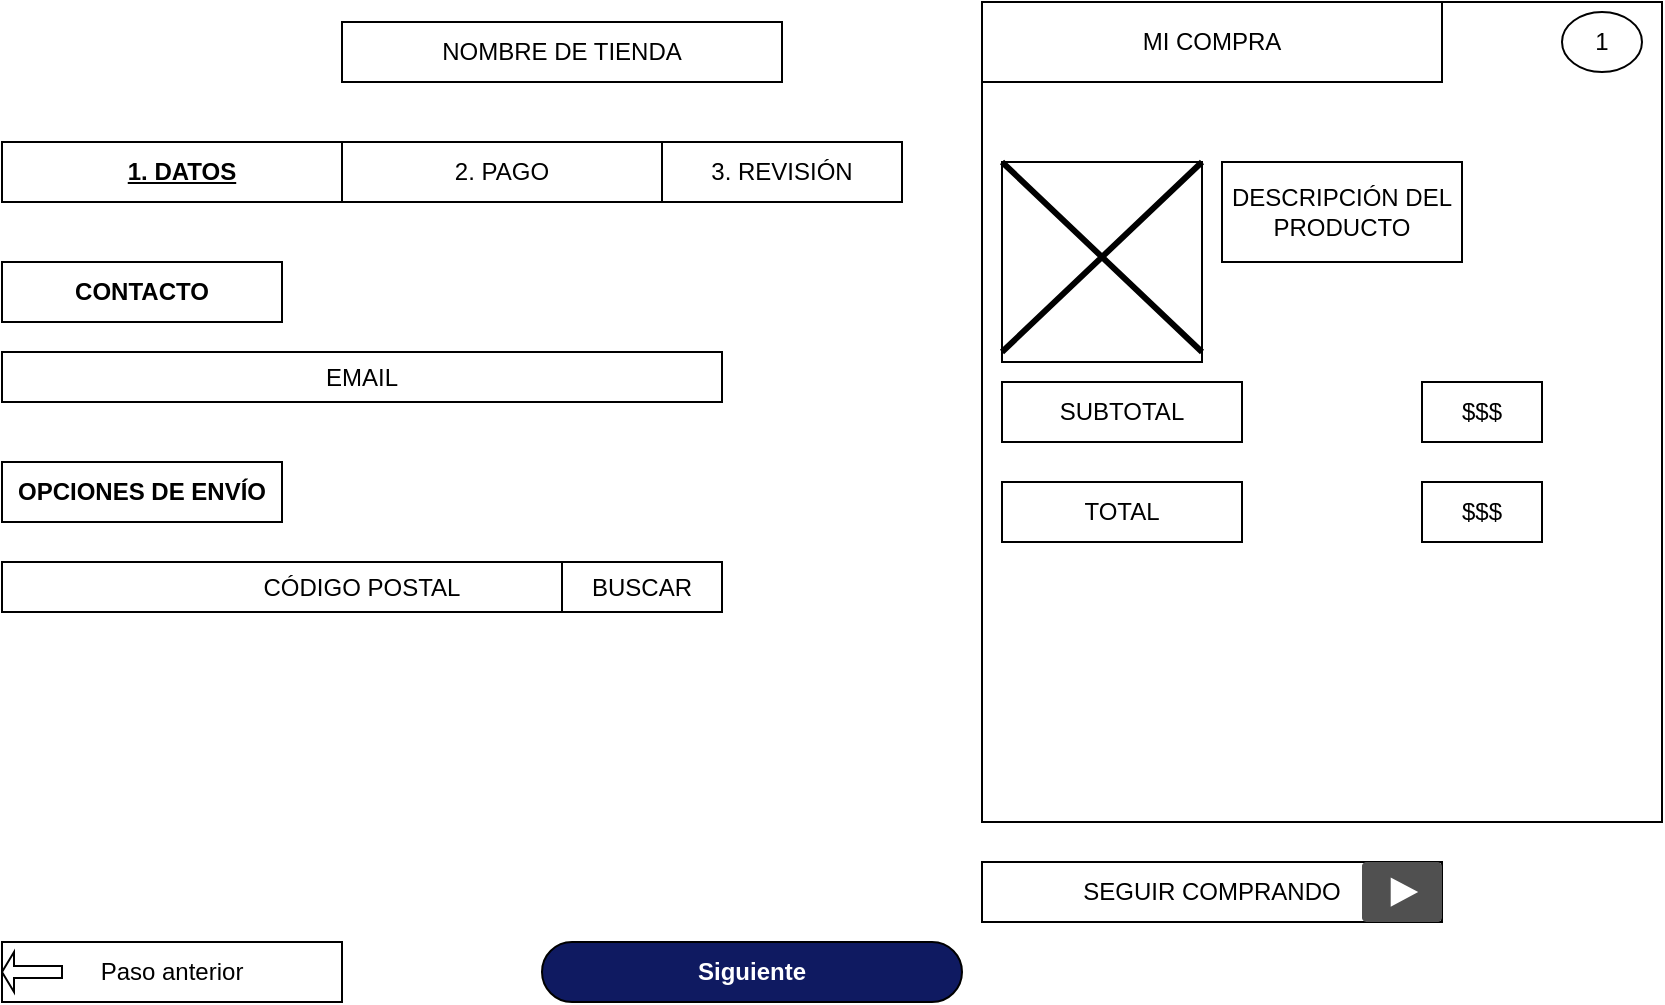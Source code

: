 <mxfile version="20.0.1" type="github"><diagram id="x9voMvtJKl3OqSgjmAjE" name="Page-1"><mxGraphModel dx="1108" dy="425" grid="1" gridSize="10" guides="1" tooltips="1" connect="1" arrows="1" fold="1" page="1" pageScale="1" pageWidth="827" pageHeight="1169" math="0" shadow="0"><root><mxCell id="0"/><mxCell id="1" parent="0"/><mxCell id="GWJsUw1KqJ6-vFNVZt81-1" value="NOMBRE DE TIENDA" style="rounded=0;whiteSpace=wrap;html=1;" parent="1" vertex="1"><mxGeometry x="170" y="10" width="220" height="30" as="geometry"/></mxCell><mxCell id="GWJsUw1KqJ6-vFNVZt81-2" value="&lt;span style=&quot;color: rgba(0, 0, 0, 0); font-family: monospace; font-size: 0px; text-align: start;&quot;&gt;%3CmxGraphModel%3E%3Croot%3E%3CmxCell%20id%3D%220%22%2F%3E%3CmxCell%20id%3D%221%22%20parent%3D%220%22%2F%3E%3CmxCell%20id%3D%222%22%20value%3D%221.%20DATOS%22%20style%3D%22rounded%3D0%3BwhiteSpace%3Dwrap%3Bhtml%3D1%3B%22%20vertex%3D%221%22%20parent%3D%221%22%3E%3CmxGeometry%20y%3D%2270%22%20width%3D%2290%22%20height%3D%2230%22%20as%3D%22geometry%22%2F%3E%3C%2FmxCell%3E%3C%2Froot%3E%3C%2FmxGraphModel%3E&lt;/span&gt;" style="rounded=0;whiteSpace=wrap;html=1;" parent="1" vertex="1"><mxGeometry y="70" width="450" height="30" as="geometry"/></mxCell><mxCell id="GWJsUw1KqJ6-vFNVZt81-3" value="" style="rounded=0;whiteSpace=wrap;html=1;" parent="1" vertex="1"><mxGeometry x="490" width="340" height="410" as="geometry"/></mxCell><mxCell id="GWJsUw1KqJ6-vFNVZt81-4" value="MI COMPRA" style="rounded=0;whiteSpace=wrap;html=1;" parent="1" vertex="1"><mxGeometry x="490" width="230" height="40" as="geometry"/></mxCell><mxCell id="GWJsUw1KqJ6-vFNVZt81-5" value="1" style="ellipse;whiteSpace=wrap;html=1;" parent="1" vertex="1"><mxGeometry x="780" y="5" width="40" height="30" as="geometry"/></mxCell><mxCell id="GWJsUw1KqJ6-vFNVZt81-6" value="" style="whiteSpace=wrap;html=1;aspect=fixed;" parent="1" vertex="1"><mxGeometry x="500" y="80" width="100" height="100" as="geometry"/></mxCell><mxCell id="GWJsUw1KqJ6-vFNVZt81-7" value="" style="shape=umlDestroy;whiteSpace=wrap;html=1;strokeWidth=3;" parent="1" vertex="1"><mxGeometry x="500" y="80" width="100" height="95" as="geometry"/></mxCell><mxCell id="GWJsUw1KqJ6-vFNVZt81-8" value="&lt;u&gt;&lt;b&gt;1. DATOS&lt;/b&gt;&lt;/u&gt;" style="rounded=0;whiteSpace=wrap;html=1;" parent="1" vertex="1"><mxGeometry y="70" width="180" height="30" as="geometry"/></mxCell><mxCell id="GWJsUw1KqJ6-vFNVZt81-9" value="2. PAGO" style="rounded=0;whiteSpace=wrap;html=1;" parent="1" vertex="1"><mxGeometry x="170" y="70" width="160" height="30" as="geometry"/></mxCell><mxCell id="GWJsUw1KqJ6-vFNVZt81-10" value="3. REVISIÓN" style="rounded=0;whiteSpace=wrap;html=1;" parent="1" vertex="1"><mxGeometry x="330" y="70" width="120" height="30" as="geometry"/></mxCell><mxCell id="GWJsUw1KqJ6-vFNVZt81-11" value="DESCRIPCIÓN DEL PRODUCTO" style="rounded=0;whiteSpace=wrap;html=1;" parent="1" vertex="1"><mxGeometry x="610" y="80" width="120" height="50" as="geometry"/></mxCell><mxCell id="GWJsUw1KqJ6-vFNVZt81-12" value="SUBTOTAL" style="rounded=0;whiteSpace=wrap;html=1;" parent="1" vertex="1"><mxGeometry x="500" y="190" width="120" height="30" as="geometry"/></mxCell><mxCell id="GWJsUw1KqJ6-vFNVZt81-13" value="TOTAL" style="rounded=0;whiteSpace=wrap;html=1;" parent="1" vertex="1"><mxGeometry x="500" y="240" width="120" height="30" as="geometry"/></mxCell><mxCell id="GWJsUw1KqJ6-vFNVZt81-14" value="$$$" style="rounded=0;whiteSpace=wrap;html=1;" parent="1" vertex="1"><mxGeometry x="710" y="190" width="60" height="30" as="geometry"/></mxCell><mxCell id="GWJsUw1KqJ6-vFNVZt81-15" value="$$$" style="rounded=0;whiteSpace=wrap;html=1;" parent="1" vertex="1"><mxGeometry x="710" y="240" width="60" height="30" as="geometry"/></mxCell><mxCell id="GWJsUw1KqJ6-vFNVZt81-16" value="&lt;b&gt;CONTACTO&lt;/b&gt;" style="rounded=0;whiteSpace=wrap;html=1;" parent="1" vertex="1"><mxGeometry y="130" width="140" height="30" as="geometry"/></mxCell><mxCell id="GWJsUw1KqJ6-vFNVZt81-18" value="EMAIL" style="rounded=0;whiteSpace=wrap;html=1;" parent="1" vertex="1"><mxGeometry y="175" width="360" height="25" as="geometry"/></mxCell><mxCell id="GWJsUw1KqJ6-vFNVZt81-20" value="SEGUIR COMPRANDO" style="rounded=0;whiteSpace=wrap;html=1;" parent="1" vertex="1"><mxGeometry x="490" y="430" width="230" height="30" as="geometry"/></mxCell><mxCell id="GWJsUw1KqJ6-vFNVZt81-23" value="" style="sketch=0;pointerEvents=1;shadow=0;dashed=0;html=1;strokeColor=none;fillColor=#505050;labelPosition=center;verticalLabelPosition=bottom;verticalAlign=top;outlineConnect=0;align=center;shape=mxgraph.office.concepts.video_play;" parent="1" vertex="1"><mxGeometry x="680" y="430" width="40" height="30" as="geometry"/></mxCell><mxCell id="Uf-G2zYoiYQUKDVrGsXI-1" value="&lt;b&gt;OPCIONES DE ENVÍO&lt;/b&gt;" style="rounded=0;whiteSpace=wrap;html=1;" parent="1" vertex="1"><mxGeometry y="230" width="140" height="30" as="geometry"/></mxCell><mxCell id="Uf-G2zYoiYQUKDVrGsXI-2" value="CÓDIGO POSTAL" style="rounded=0;whiteSpace=wrap;html=1;" parent="1" vertex="1"><mxGeometry y="280" width="360" height="25" as="geometry"/></mxCell><mxCell id="Uf-G2zYoiYQUKDVrGsXI-3" value="BUSCAR" style="rounded=0;whiteSpace=wrap;html=1;" parent="1" vertex="1"><mxGeometry x="280" y="280" width="80" height="25" as="geometry"/></mxCell><mxCell id="59H01LUXg4ylDJX4un3K-1" value="&lt;font color=&quot;#ffffff&quot;&gt;&lt;b&gt;Siguiente&lt;/b&gt;&lt;/font&gt;" style="rounded=1;whiteSpace=wrap;html=1;arcSize=50;fillColor=#0F1A61;" vertex="1" parent="1"><mxGeometry x="270" y="470" width="210" height="30" as="geometry"/></mxCell><mxCell id="59H01LUXg4ylDJX4un3K-2" value="Paso anterior" style="rounded=0;whiteSpace=wrap;html=1;" vertex="1" parent="1"><mxGeometry y="470" width="170" height="30" as="geometry"/></mxCell><mxCell id="59H01LUXg4ylDJX4un3K-3" value="" style="shape=singleArrow;direction=west;whiteSpace=wrap;html=1;fillColor=#FFFFFF;" vertex="1" parent="1"><mxGeometry y="475" width="30" height="20" as="geometry"/></mxCell></root></mxGraphModel></diagram></mxfile>